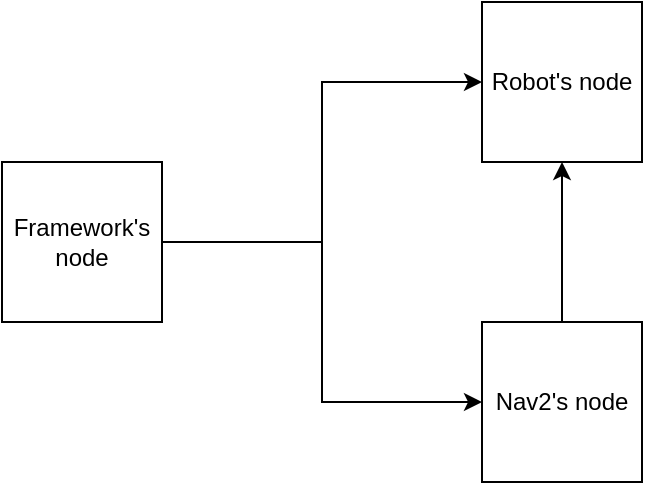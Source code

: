 <mxfile version="20.0.1" type="device"><diagram id="6O6Ec5jvBpbcSoJLD2d0" name="Page-1"><mxGraphModel dx="3346" dy="1837" grid="1" gridSize="10" guides="1" tooltips="1" connect="1" arrows="1" fold="1" page="1" pageScale="1" pageWidth="827" pageHeight="1169" math="0" shadow="0"><root><mxCell id="0"/><mxCell id="1" parent="0"/><mxCell id="jCsYbglaRL6fB0h8qnWJ-4" style="edgeStyle=orthogonalEdgeStyle;rounded=0;orthogonalLoop=1;jettySize=auto;html=1;entryX=0;entryY=0.5;entryDx=0;entryDy=0;" edge="1" parent="1" source="jCsYbglaRL6fB0h8qnWJ-1" target="jCsYbglaRL6fB0h8qnWJ-3"><mxGeometry relative="1" as="geometry"/></mxCell><mxCell id="jCsYbglaRL6fB0h8qnWJ-5" style="edgeStyle=orthogonalEdgeStyle;rounded=0;orthogonalLoop=1;jettySize=auto;html=1;entryX=0;entryY=0.5;entryDx=0;entryDy=0;" edge="1" parent="1" source="jCsYbglaRL6fB0h8qnWJ-1" target="jCsYbglaRL6fB0h8qnWJ-2"><mxGeometry relative="1" as="geometry"/></mxCell><mxCell id="jCsYbglaRL6fB0h8qnWJ-1" value="Framework's node" style="whiteSpace=wrap;html=1;aspect=fixed;" vertex="1" parent="1"><mxGeometry x="80" y="240" width="80" height="80" as="geometry"/></mxCell><mxCell id="jCsYbglaRL6fB0h8qnWJ-2" value="Robot's node" style="whiteSpace=wrap;html=1;aspect=fixed;" vertex="1" parent="1"><mxGeometry x="320" y="160" width="80" height="80" as="geometry"/></mxCell><mxCell id="jCsYbglaRL6fB0h8qnWJ-6" style="edgeStyle=orthogonalEdgeStyle;rounded=0;orthogonalLoop=1;jettySize=auto;html=1;entryX=0.5;entryY=1;entryDx=0;entryDy=0;" edge="1" parent="1" source="jCsYbglaRL6fB0h8qnWJ-3" target="jCsYbglaRL6fB0h8qnWJ-2"><mxGeometry relative="1" as="geometry"/></mxCell><mxCell id="jCsYbglaRL6fB0h8qnWJ-3" value="Nav2's node" style="whiteSpace=wrap;html=1;aspect=fixed;" vertex="1" parent="1"><mxGeometry x="320" y="320" width="80" height="80" as="geometry"/></mxCell></root></mxGraphModel></diagram></mxfile>